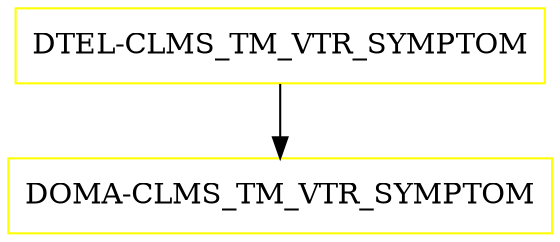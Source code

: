 digraph G {
  "DTEL-CLMS_TM_VTR_SYMPTOM" [shape=box,color=yellow];
  "DOMA-CLMS_TM_VTR_SYMPTOM" [shape=box,color=yellow,URL="./DOMA_CLMS_TM_VTR_SYMPTOM.html"];
  "DTEL-CLMS_TM_VTR_SYMPTOM" -> "DOMA-CLMS_TM_VTR_SYMPTOM";
}

